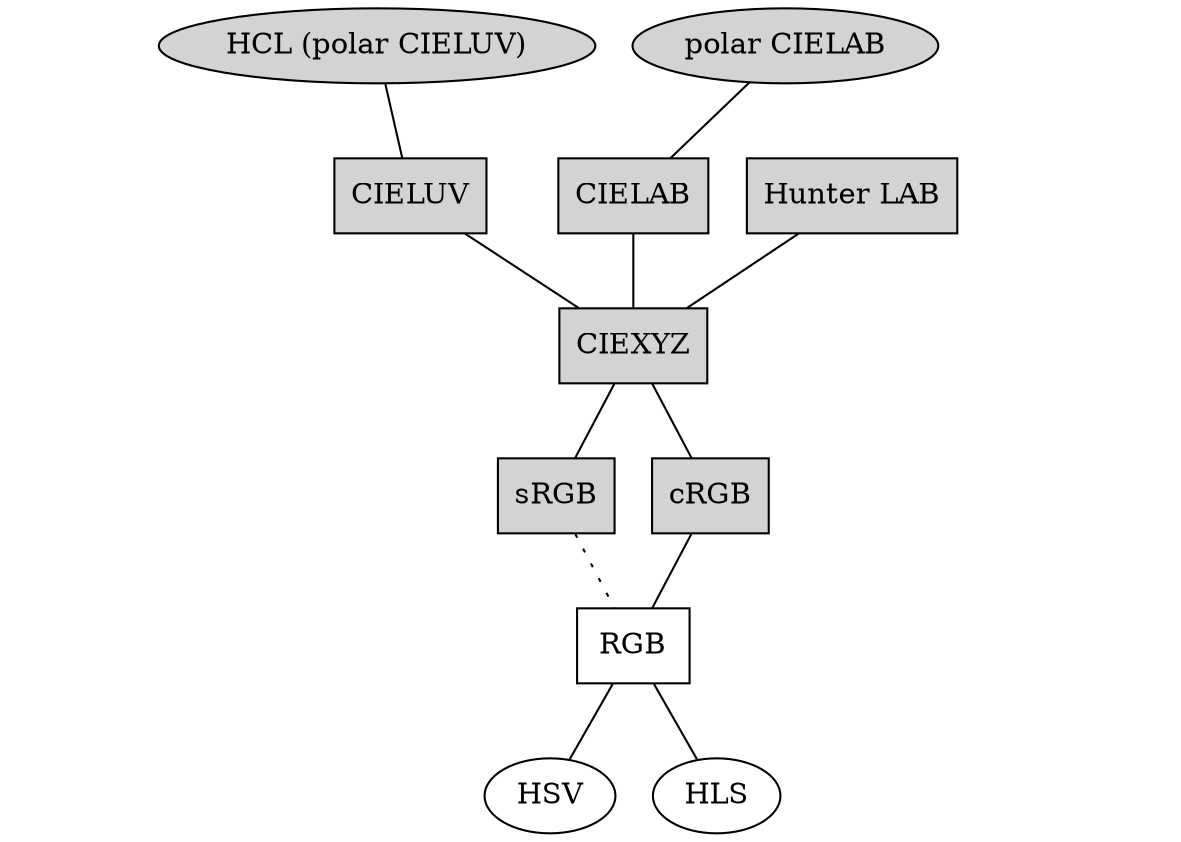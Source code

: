 graph colorspace {

{ rank = min
    L1 [label="" color=white]
    polarLUV [label = "HCL (polar CIELUV)" shape=ellipse style=filled]
    polarLAB [label = "polar CIELAB" shape=ellipse style=filled]
    R1 [label="" color=white]
}

{ rank = same
    L2 [label="" color=white]
    LUV [label = "CIELUV" shape=box style=filled]
    LAB [label = "CIELAB" shape=box style=filled]
    HunterLAB [label = "Hunter LAB" shape=box style=filled]
    R2 [label="" color=white]
}

{ rank = same
    L3 [label="" color=white]
    XYZ [label = "CIEXYZ" shape=box style=filled]
    R3 [label="" color=white]
}

{ rank = same
    L4 [label="" color=white]
    sRGB [label = "sRGB" shape=box style=filled]
    cRGB [label = "cRGB" shape=box style=filled]
    R4 [label="" color=white]
}

{ rank = same
    L5 [label="" color=white]
    RGB [label = "RGB" shape=box]
    R5 [label="" color=white]
}

{ rank = max
    L6 [label="" color=white]
    HSV [label = "HSV" shape=ellipse]
    HLS [label = "HLS" shape=ellipse]
    R6 [label="" color=white]
}

LUV -- polarLUV
LAB -- polarLAB
XYZ -- LUV
XYZ -- LAB
XYZ -- HunterLAB

XYZ -- sRGB
XYZ -- cRGB

cRGB -- RGB
sRGB -- RGB [style=dotted]
RGB -- HSV
RGB -- HLS

L1 -- L2 -- L3 -- L4 -- L5 -- L6 [color=white]
R1 -- R2 -- R3 -- R4 -- R5 -- R6 [color=white]
}

